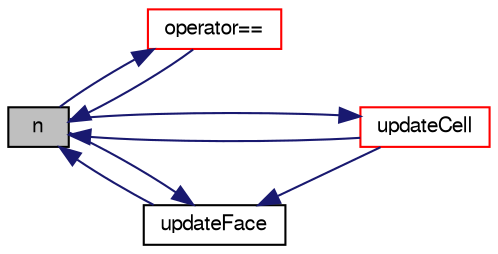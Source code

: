 digraph "n"
{
  bgcolor="transparent";
  edge [fontname="FreeSans",fontsize="10",labelfontname="FreeSans",labelfontsize="10"];
  node [fontname="FreeSans",fontsize="10",shape=record];
  rankdir="LR";
  Node443 [label="n",height=0.2,width=0.4,color="black", fillcolor="grey75", style="filled", fontcolor="black"];
  Node443 -> Node444 [dir="back",color="midnightblue",fontsize="10",style="solid",fontname="FreeSans"];
  Node444 [label="operator==",height=0.2,width=0.4,color="red",URL="$a21486.html#a610ecf3e99e3f6c10a47283dca9d30cf"];
  Node444 -> Node443 [dir="back",color="midnightblue",fontsize="10",style="solid",fontname="FreeSans"];
  Node443 -> Node447 [dir="back",color="midnightblue",fontsize="10",style="solid",fontname="FreeSans"];
  Node447 [label="updateCell",height=0.2,width=0.4,color="red",URL="$a21486.html#a590b938e5b9283bf1d9f095803dba398",tooltip="Influence of neighbouring face. "];
  Node447 -> Node443 [dir="back",color="midnightblue",fontsize="10",style="solid",fontname="FreeSans"];
  Node443 -> Node453 [dir="back",color="midnightblue",fontsize="10",style="solid",fontname="FreeSans"];
  Node453 [label="updateFace",height=0.2,width=0.4,color="black",URL="$a21486.html#a68c0e148781c615369f963150a4085c0",tooltip="Influence of neighbouring cell. "];
  Node453 -> Node443 [dir="back",color="midnightblue",fontsize="10",style="solid",fontname="FreeSans"];
  Node453 -> Node447 [dir="back",color="midnightblue",fontsize="10",style="solid",fontname="FreeSans"];
}
